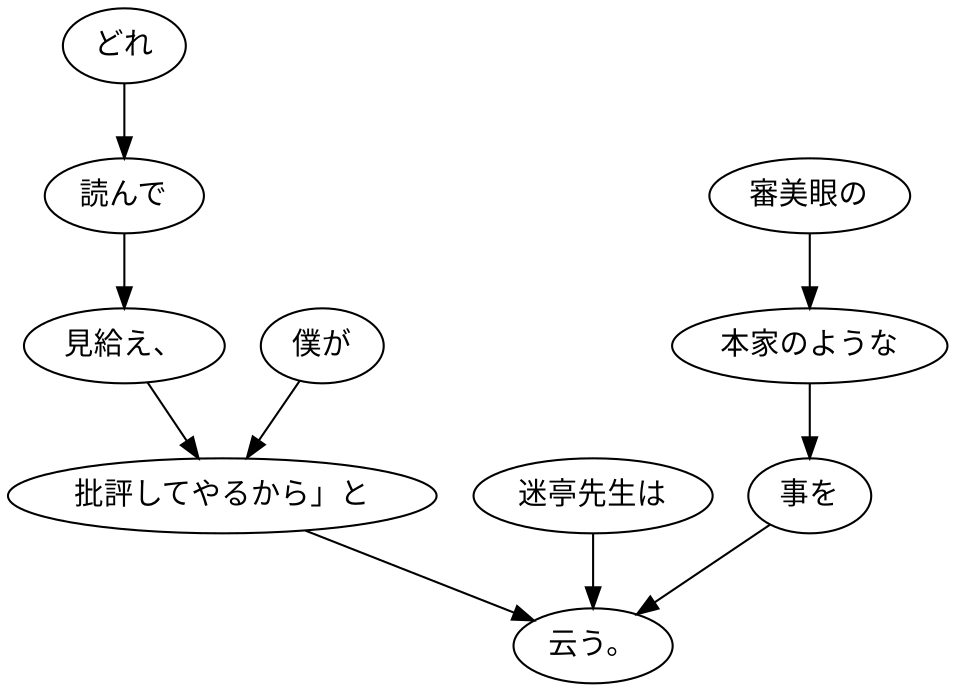 digraph graph969 {
	node0 [label="どれ"];
	node1 [label="読んで"];
	node2 [label="見給え、"];
	node3 [label="僕が"];
	node4 [label="批評してやるから」と"];
	node5 [label="迷亭先生は"];
	node6 [label="審美眼の"];
	node7 [label="本家のような"];
	node8 [label="事を"];
	node9 [label="云う。"];
	node0 -> node1;
	node1 -> node2;
	node2 -> node4;
	node3 -> node4;
	node4 -> node9;
	node5 -> node9;
	node6 -> node7;
	node7 -> node8;
	node8 -> node9;
}
